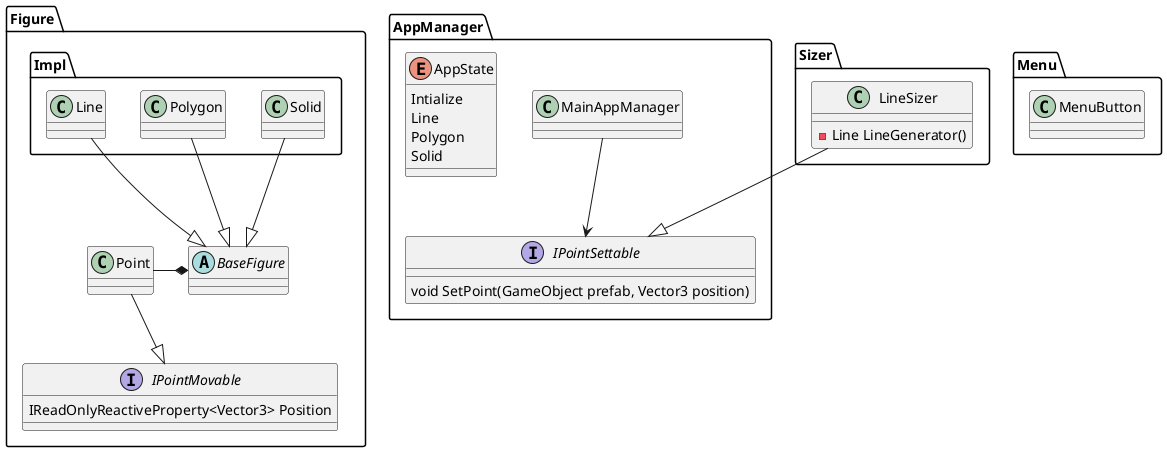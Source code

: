 @startuml

namespace Figure {
    abstract class BaseFigure {
    }
    namespace Impl {
        class Line {
        }
        class Polygon {
        }
        class Solid {
        }
        Line --d|> Figure.BaseFigure
        Polygon --d|> Figure.BaseFigure
        Solid --d|> Figure.BaseFigure

        Line -[hidden]r- Polygon
        Polygon -[hidden]r- Solid
    }

    interface IPointMovable {
        IReadOnlyReactiveProperty<Vector3> Position
    }

    class Point {
    }

    Point --|> IPointMovable
    Point --r* BaseFigure
}

namespace AppManager {
    class MainAppManager {
    }
    enum AppState {
        Intialize
        Line
        Polygon
        Solid
    }
    
    interface IPointSettable {
        void SetPoint(GameObject prefab, Vector3 position)
    }

    MainAppManager --> IPointSettable
}

namespace Sizer {
    class LineSizer {
        -Line LineGenerator()
    }

    LineSizer --|> AppManager.IPointSettable
}

namespace Menu {
    class MenuButton {

    }
}


@enduml